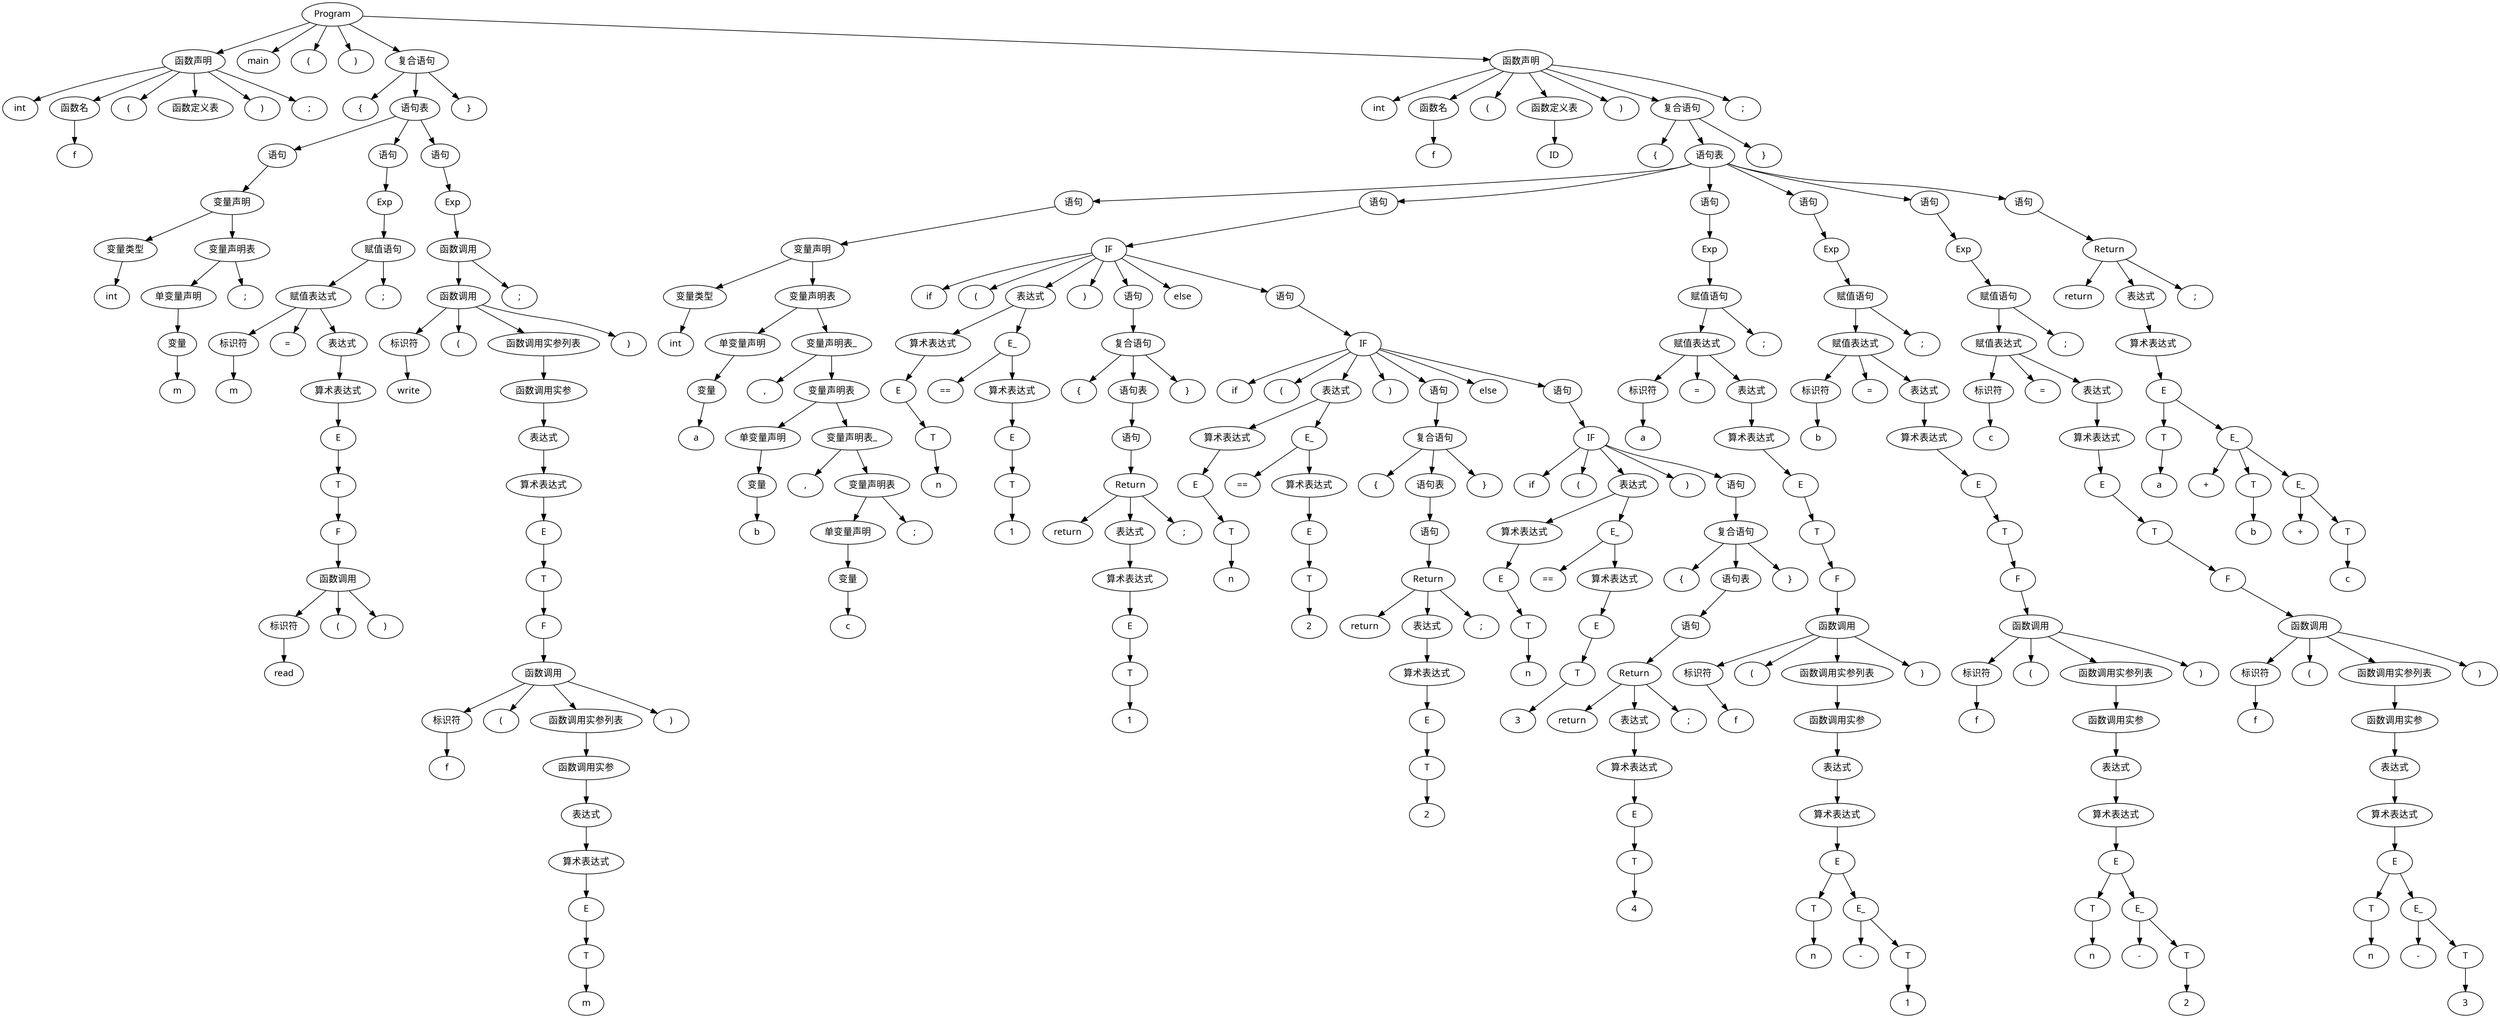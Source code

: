 // test4.3.txt
digraph {
	node [fontname="Microsoft YaHei"]
	1 [label=Program]
	2 [label="函数声明"]
	3 [label=int]
	4 [label="函数名"]
	5 [label=f]
	6 [label="("]
	7 [label="函数定义表"]
	8 [label=")"]
	9 [label=";"]
	10 [label=main]
	11 [label="("]
	12 [label=")"]
	13 [label="复合语句"]
	14 [label="{"]
	15 [label="语句表"]
	16 [label="语句"]
	17 [label="变量声明"]
	18 [label="变量类型"]
	19 [label=int]
	20 [label="变量声明表"]
	21 [label="单变量声明"]
	22 [label="变量"]
	23 [label=m]
	24 [label=";"]
	25 [label="语句"]
	26 [label=Exp]
	27 [label="赋值语句"]
	28 [label="赋值表达式"]
	29 [label="标识符"]
	30 [label=m]
	31 [label="="]
	32 [label="表达式"]
	33 [label="算术表达式"]
	34 [label=E]
	35 [label=T]
	36 [label=F]
	37 [label="函数调用"]
	38 [label="标识符"]
	39 [label=read]
	40 [label="("]
	41 [label=")"]
	42 [label=";"]
	43 [label="语句"]
	44 [label=Exp]
	45 [label="函数调用"]
	46 [label="函数调用"]
	47 [label="标识符"]
	48 [label=write]
	49 [label="("]
	50 [label="函数调用实参列表"]
	51 [label="函数调用实参"]
	52 [label="表达式"]
	53 [label="算术表达式"]
	54 [label=E]
	55 [label=T]
	56 [label=F]
	57 [label="函数调用"]
	58 [label="标识符"]
	59 [label=f]
	60 [label="("]
	61 [label="函数调用实参列表"]
	62 [label="函数调用实参"]
	63 [label="表达式"]
	64 [label="算术表达式"]
	65 [label=E]
	66 [label=T]
	67 [label=m]
	68 [label=")"]
	69 [label=")"]
	70 [label=";"]
	71 [label="}"]
	72 [label="函数声明"]
	73 [label=int]
	74 [label="函数名"]
	75 [label=f]
	76 [label="("]
	77 [label="函数定义表"]
	78 [label=ID]
	79 [label=")"]
	80 [label="复合语句"]
	81 [label="{"]
	82 [label="语句表"]
	83 [label="语句"]
	84 [label="变量声明"]
	85 [label="变量类型"]
	86 [label=int]
	87 [label="变量声明表"]
	88 [label="单变量声明"]
	89 [label="变量"]
	90 [label=a]
	91 [label="变量声明表_"]
	92 [label=","]
	93 [label="变量声明表"]
	94 [label="单变量声明"]
	95 [label="变量"]
	96 [label=b]
	97 [label="变量声明表_"]
	98 [label=","]
	99 [label="变量声明表"]
	100 [label="单变量声明"]
	101 [label="变量"]
	102 [label=c]
	103 [label=";"]
	104 [label="语句"]
	105 [label=IF]
	106 [label=if]
	107 [label="("]
	108 [label="表达式"]
	109 [label="算术表达式"]
	110 [label=E]
	111 [label=T]
	112 [label=n]
	113 [label=E_]
	114 [label="=="]
	115 [label="算术表达式"]
	116 [label=E]
	117 [label=T]
	118 [label=1]
	119 [label=")"]
	120 [label="语句"]
	121 [label="复合语句"]
	122 [label="{"]
	123 [label="语句表"]
	124 [label="语句"]
	125 [label=Return]
	126 [label=return]
	127 [label="表达式"]
	128 [label="算术表达式"]
	129 [label=E]
	130 [label=T]
	131 [label=1]
	132 [label=";"]
	133 [label="}"]
	134 [label=else]
	135 [label="语句"]
	136 [label=IF]
	137 [label=if]
	138 [label="("]
	139 [label="表达式"]
	140 [label="算术表达式"]
	141 [label=E]
	142 [label=T]
	143 [label=n]
	144 [label=E_]
	145 [label="=="]
	146 [label="算术表达式"]
	147 [label=E]
	148 [label=T]
	149 [label=2]
	150 [label=")"]
	151 [label="语句"]
	152 [label="复合语句"]
	153 [label="{"]
	154 [label="语句表"]
	155 [label="语句"]
	156 [label=Return]
	157 [label=return]
	158 [label="表达式"]
	159 [label="算术表达式"]
	160 [label=E]
	161 [label=T]
	162 [label=2]
	163 [label=";"]
	164 [label="}"]
	165 [label=else]
	166 [label="语句"]
	167 [label=IF]
	168 [label=if]
	169 [label="("]
	170 [label="表达式"]
	171 [label="算术表达式"]
	172 [label=E]
	173 [label=T]
	174 [label=n]
	175 [label=E_]
	176 [label="=="]
	177 [label="算术表达式"]
	178 [label=E]
	179 [label=T]
	180 [label=3]
	181 [label=")"]
	182 [label="语句"]
	183 [label="复合语句"]
	184 [label="{"]
	185 [label="语句表"]
	186 [label="语句"]
	187 [label=Return]
	188 [label=return]
	189 [label="表达式"]
	190 [label="算术表达式"]
	191 [label=E]
	192 [label=T]
	193 [label=4]
	194 [label=";"]
	195 [label="}"]
	196 [label="语句"]
	197 [label=Exp]
	198 [label="赋值语句"]
	199 [label="赋值表达式"]
	200 [label="标识符"]
	201 [label=a]
	202 [label="="]
	203 [label="表达式"]
	204 [label="算术表达式"]
	205 [label=E]
	206 [label=T]
	207 [label=F]
	208 [label="函数调用"]
	209 [label="标识符"]
	210 [label=f]
	211 [label="("]
	212 [label="函数调用实参列表"]
	213 [label="函数调用实参"]
	214 [label="表达式"]
	215 [label="算术表达式"]
	216 [label=E]
	217 [label=T]
	218 [label=n]
	219 [label=E_]
	220 [label="-"]
	221 [label=T]
	222 [label=1]
	223 [label=")"]
	224 [label=";"]
	225 [label="语句"]
	226 [label=Exp]
	227 [label="赋值语句"]
	228 [label="赋值表达式"]
	229 [label="标识符"]
	230 [label=b]
	231 [label="="]
	232 [label="表达式"]
	233 [label="算术表达式"]
	234 [label=E]
	235 [label=T]
	236 [label=F]
	237 [label="函数调用"]
	238 [label="标识符"]
	239 [label=f]
	240 [label="("]
	241 [label="函数调用实参列表"]
	242 [label="函数调用实参"]
	243 [label="表达式"]
	244 [label="算术表达式"]
	245 [label=E]
	246 [label=T]
	247 [label=n]
	248 [label=E_]
	249 [label="-"]
	250 [label=T]
	251 [label=2]
	252 [label=")"]
	253 [label=";"]
	254 [label="语句"]
	255 [label=Exp]
	256 [label="赋值语句"]
	257 [label="赋值表达式"]
	258 [label="标识符"]
	259 [label=c]
	260 [label="="]
	261 [label="表达式"]
	262 [label="算术表达式"]
	263 [label=E]
	264 [label=T]
	265 [label=F]
	266 [label="函数调用"]
	267 [label="标识符"]
	268 [label=f]
	269 [label="("]
	270 [label="函数调用实参列表"]
	271 [label="函数调用实参"]
	272 [label="表达式"]
	273 [label="算术表达式"]
	274 [label=E]
	275 [label=T]
	276 [label=n]
	277 [label=E_]
	278 [label="-"]
	279 [label=T]
	280 [label=3]
	281 [label=")"]
	282 [label=";"]
	283 [label="语句"]
	284 [label=Return]
	285 [label=return]
	286 [label="表达式"]
	287 [label="算术表达式"]
	288 [label=E]
	289 [label=T]
	290 [label=a]
	291 [label=E_]
	292 [label="+"]
	293 [label=T]
	294 [label=b]
	295 [label=E_]
	296 [label="+"]
	297 [label=T]
	298 [label=c]
	299 [label=";"]
	300 [label="}"]
	301 [label=";"]
	1 -> 2
	2 -> 3
	2 -> 4
	4 -> 5
	2 -> 6
	2 -> 7
	2 -> 8
	2 -> 9
	1 -> 10
	1 -> 11
	1 -> 12
	1 -> 13
	13 -> 14
	13 -> 15
	15 -> 16
	16 -> 17
	17 -> 18
	18 -> 19
	17 -> 20
	20 -> 21
	21 -> 22
	22 -> 23
	20 -> 24
	15 -> 25
	25 -> 26
	26 -> 27
	27 -> 28
	28 -> 29
	29 -> 30
	28 -> 31
	28 -> 32
	32 -> 33
	33 -> 34
	34 -> 35
	35 -> 36
	36 -> 37
	37 -> 38
	38 -> 39
	37 -> 40
	37 -> 41
	27 -> 42
	15 -> 43
	43 -> 44
	44 -> 45
	45 -> 46
	46 -> 47
	47 -> 48
	46 -> 49
	46 -> 50
	50 -> 51
	51 -> 52
	52 -> 53
	53 -> 54
	54 -> 55
	55 -> 56
	56 -> 57
	57 -> 58
	58 -> 59
	57 -> 60
	57 -> 61
	61 -> 62
	62 -> 63
	63 -> 64
	64 -> 65
	65 -> 66
	66 -> 67
	57 -> 68
	46 -> 69
	45 -> 70
	13 -> 71
	1 -> 72
	72 -> 73
	72 -> 74
	74 -> 75
	72 -> 76
	72 -> 77
	77 -> 78
	72 -> 79
	72 -> 80
	80 -> 81
	80 -> 82
	82 -> 83
	83 -> 84
	84 -> 85
	85 -> 86
	84 -> 87
	87 -> 88
	88 -> 89
	89 -> 90
	87 -> 91
	91 -> 92
	91 -> 93
	93 -> 94
	94 -> 95
	95 -> 96
	93 -> 97
	97 -> 98
	97 -> 99
	99 -> 100
	100 -> 101
	101 -> 102
	99 -> 103
	82 -> 104
	104 -> 105
	105 -> 106
	105 -> 107
	105 -> 108
	108 -> 109
	109 -> 110
	110 -> 111
	111 -> 112
	108 -> 113
	113 -> 114
	113 -> 115
	115 -> 116
	116 -> 117
	117 -> 118
	105 -> 119
	105 -> 120
	120 -> 121
	121 -> 122
	121 -> 123
	123 -> 124
	124 -> 125
	125 -> 126
	125 -> 127
	127 -> 128
	128 -> 129
	129 -> 130
	130 -> 131
	125 -> 132
	121 -> 133
	105 -> 134
	105 -> 135
	135 -> 136
	136 -> 137
	136 -> 138
	136 -> 139
	139 -> 140
	140 -> 141
	141 -> 142
	142 -> 143
	139 -> 144
	144 -> 145
	144 -> 146
	146 -> 147
	147 -> 148
	148 -> 149
	136 -> 150
	136 -> 151
	151 -> 152
	152 -> 153
	152 -> 154
	154 -> 155
	155 -> 156
	156 -> 157
	156 -> 158
	158 -> 159
	159 -> 160
	160 -> 161
	161 -> 162
	156 -> 163
	152 -> 164
	136 -> 165
	136 -> 166
	166 -> 167
	167 -> 168
	167 -> 169
	167 -> 170
	170 -> 171
	171 -> 172
	172 -> 173
	173 -> 174
	170 -> 175
	175 -> 176
	175 -> 177
	177 -> 178
	178 -> 179
	179 -> 180
	167 -> 181
	167 -> 182
	182 -> 183
	183 -> 184
	183 -> 185
	185 -> 186
	186 -> 187
	187 -> 188
	187 -> 189
	189 -> 190
	190 -> 191
	191 -> 192
	192 -> 193
	187 -> 194
	183 -> 195
	82 -> 196
	196 -> 197
	197 -> 198
	198 -> 199
	199 -> 200
	200 -> 201
	199 -> 202
	199 -> 203
	203 -> 204
	204 -> 205
	205 -> 206
	206 -> 207
	207 -> 208
	208 -> 209
	209 -> 210
	208 -> 211
	208 -> 212
	212 -> 213
	213 -> 214
	214 -> 215
	215 -> 216
	216 -> 217
	217 -> 218
	216 -> 219
	219 -> 220
	219 -> 221
	221 -> 222
	208 -> 223
	198 -> 224
	82 -> 225
	225 -> 226
	226 -> 227
	227 -> 228
	228 -> 229
	229 -> 230
	228 -> 231
	228 -> 232
	232 -> 233
	233 -> 234
	234 -> 235
	235 -> 236
	236 -> 237
	237 -> 238
	238 -> 239
	237 -> 240
	237 -> 241
	241 -> 242
	242 -> 243
	243 -> 244
	244 -> 245
	245 -> 246
	246 -> 247
	245 -> 248
	248 -> 249
	248 -> 250
	250 -> 251
	237 -> 252
	227 -> 253
	82 -> 254
	254 -> 255
	255 -> 256
	256 -> 257
	257 -> 258
	258 -> 259
	257 -> 260
	257 -> 261
	261 -> 262
	262 -> 263
	263 -> 264
	264 -> 265
	265 -> 266
	266 -> 267
	267 -> 268
	266 -> 269
	266 -> 270
	270 -> 271
	271 -> 272
	272 -> 273
	273 -> 274
	274 -> 275
	275 -> 276
	274 -> 277
	277 -> 278
	277 -> 279
	279 -> 280
	266 -> 281
	256 -> 282
	82 -> 283
	283 -> 284
	284 -> 285
	284 -> 286
	286 -> 287
	287 -> 288
	288 -> 289
	289 -> 290
	288 -> 291
	291 -> 292
	291 -> 293
	293 -> 294
	291 -> 295
	295 -> 296
	295 -> 297
	297 -> 298
	284 -> 299
	80 -> 300
	72 -> 301
}
